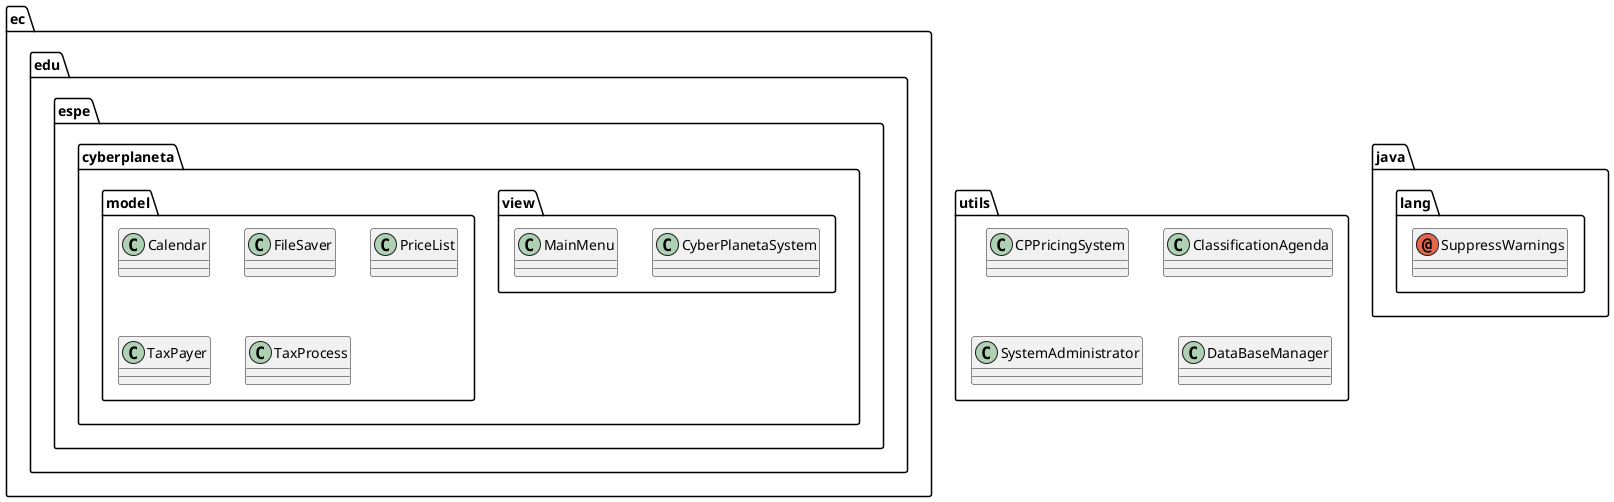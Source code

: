 @startuml
annotation java.lang.SuppressWarnings
class ec.edu.espe.cyberplaneta.view.CyberPlanetaSystem
class ec.edu.espe.cyberplaneta.view.MainMenu

class ec.edu.espe.cyberplaneta.model.Calendar
class ec.edu.espe.cyberplaneta.model.FileSaver
class ec.edu.espe.cyberplaneta.model.PriceList
class ec.edu.espe.cyberplaneta.model.TaxPayer
class ec.edu.espe.cyberplaneta.model.TaxProcess


class utils.CPPricingSystem
class utils.ClassificationAgenda
class utils.SystemAdministrator
class utils.DataBaseManager


@enduml